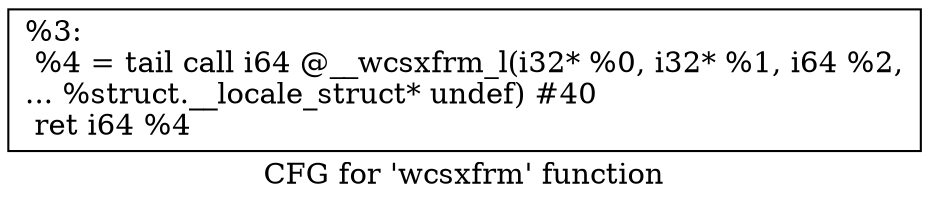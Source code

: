 digraph "CFG for 'wcsxfrm' function" {
	label="CFG for 'wcsxfrm' function";

	Node0x1fd3e10 [shape=record,label="{%3:\l  %4 = tail call i64 @__wcsxfrm_l(i32* %0, i32* %1, i64 %2,\l... %struct.__locale_struct* undef) #40\l  ret i64 %4\l}"];
}
